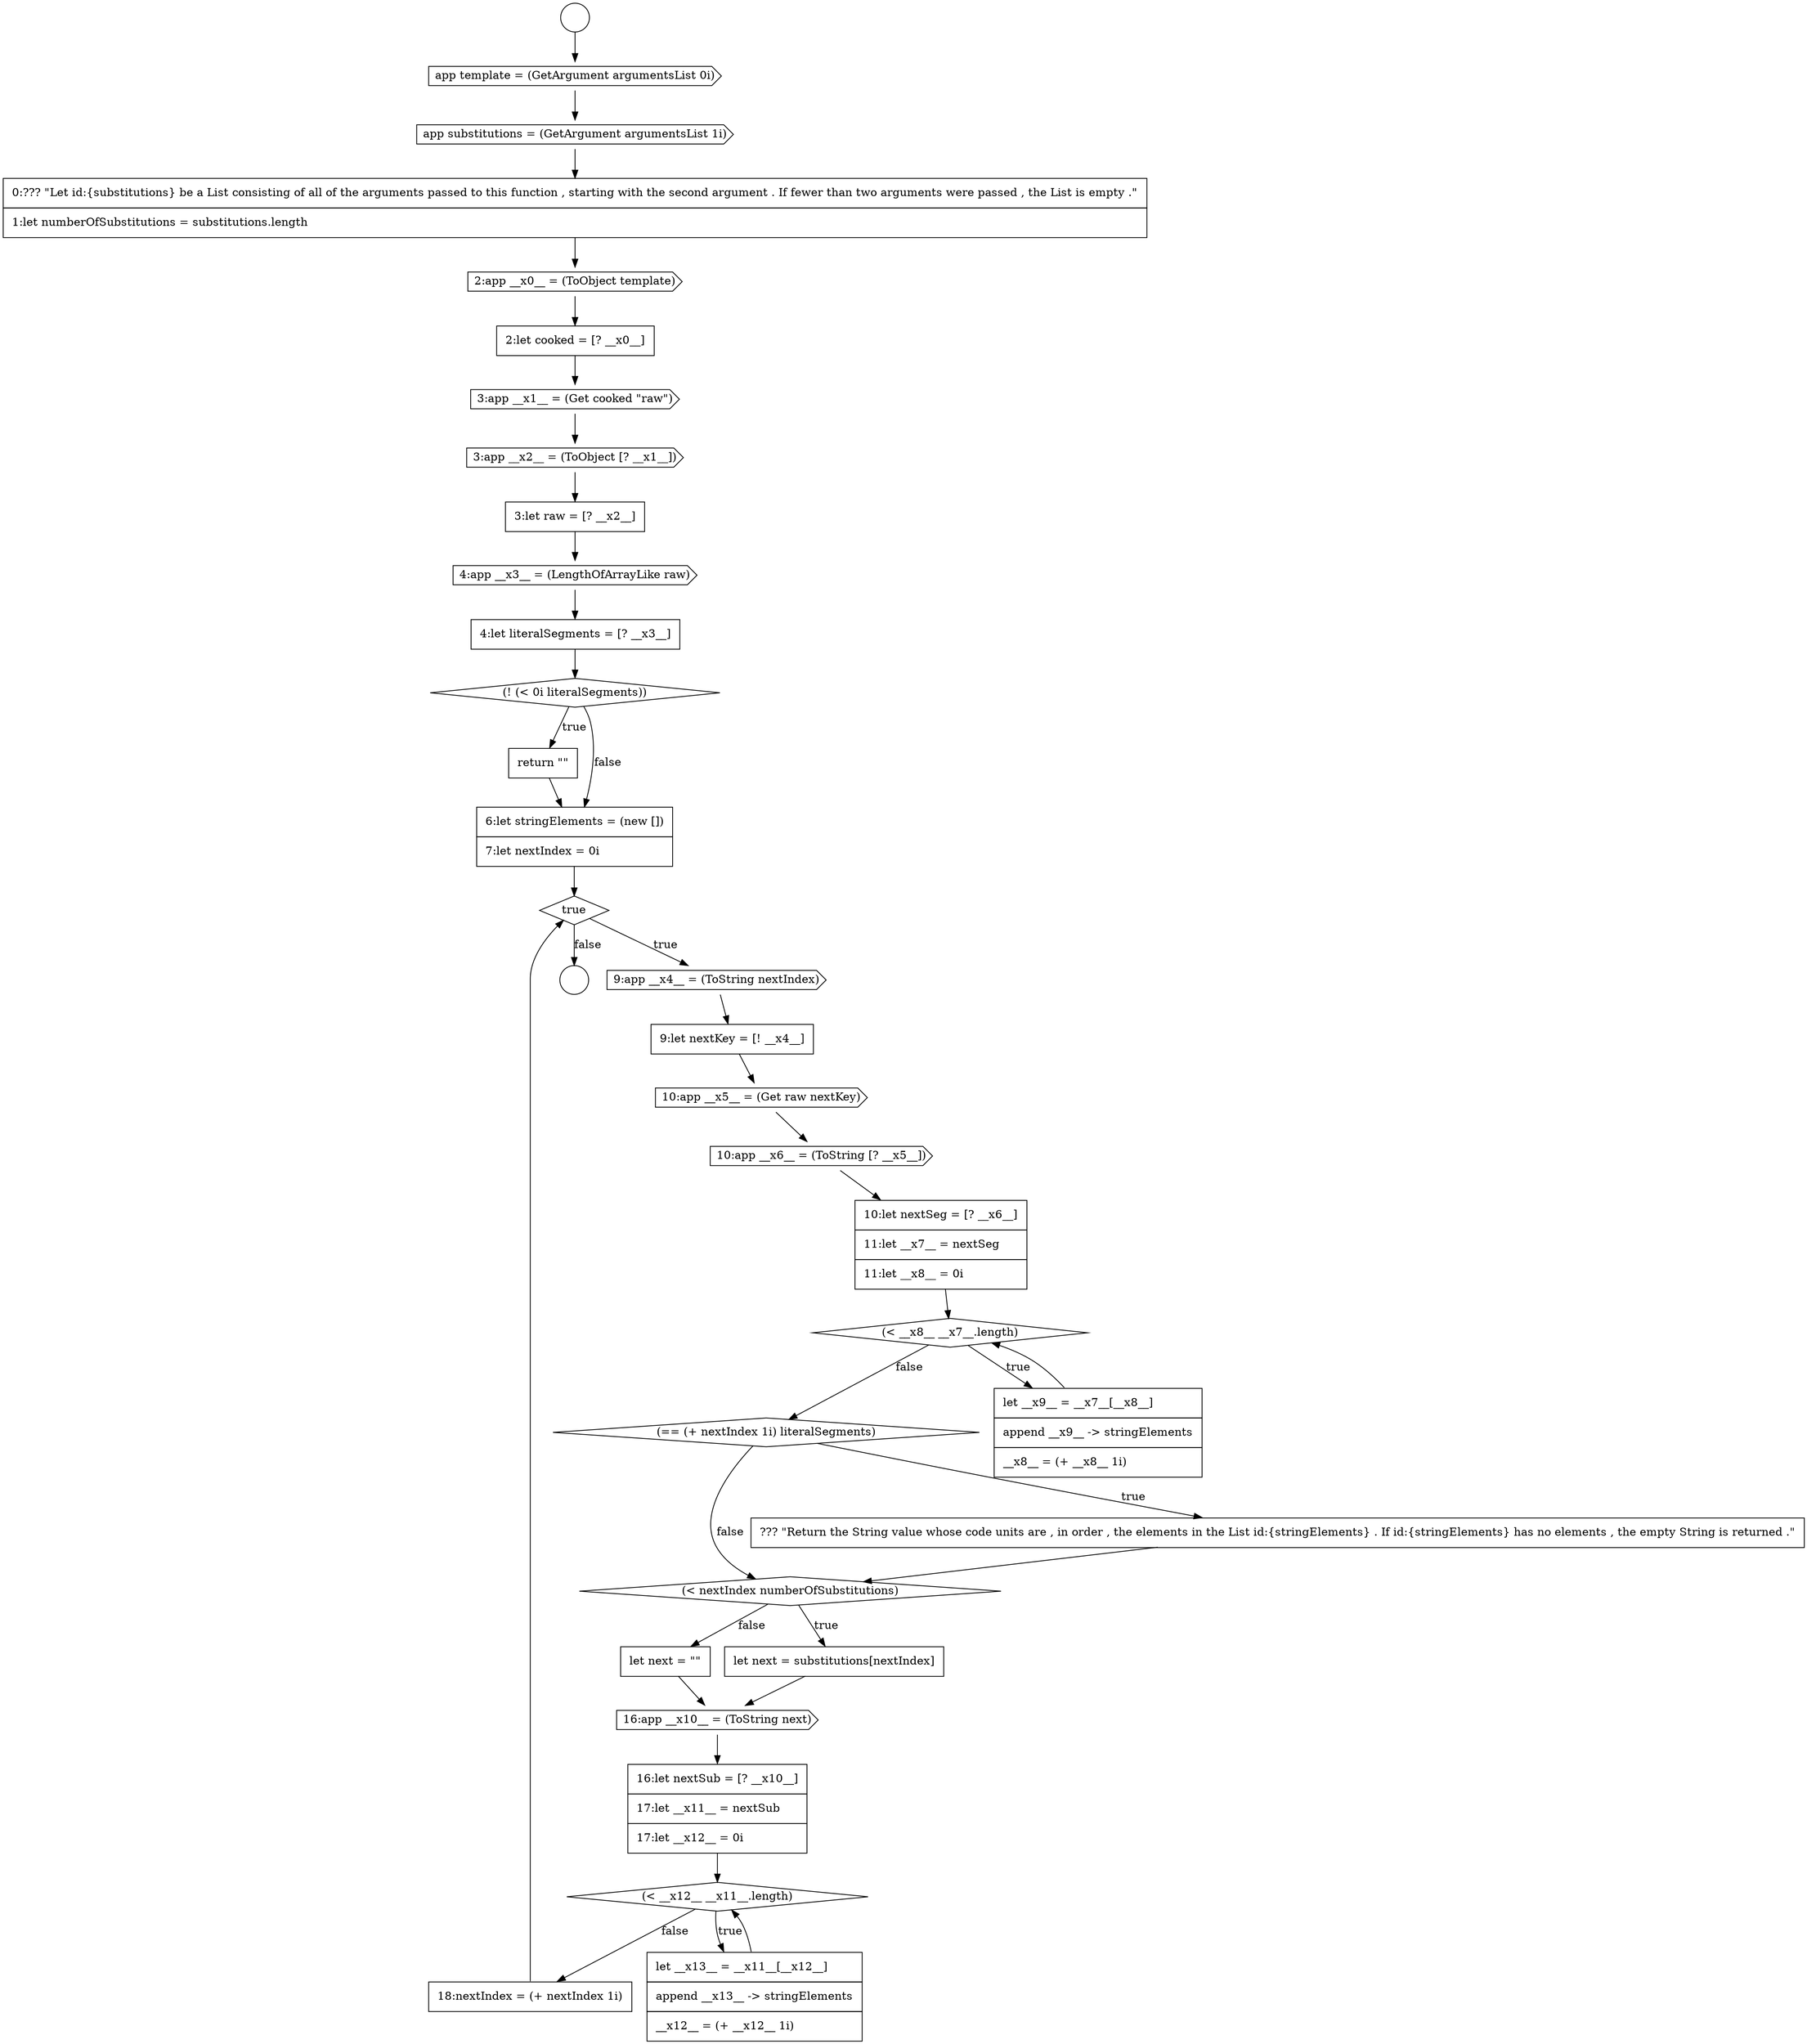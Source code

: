 digraph {
  node13586 [shape=cds, label=<<font color="black">3:app __x1__ = (Get cooked &quot;raw&quot;)</font>> color="black" fillcolor="white" style=filled]
  node13596 [shape=none, margin=0, label=<<font color="black">
    <table border="0" cellborder="1" cellspacing="0" cellpadding="10">
      <tr><td align="left">9:let nextKey = [! __x4__]</td></tr>
    </table>
  </font>> color="black" fillcolor="white" style=filled]
  node13611 [shape=none, margin=0, label=<<font color="black">
    <table border="0" cellborder="1" cellspacing="0" cellpadding="10">
      <tr><td align="left">18:nextIndex = (+ nextIndex 1i)</td></tr>
    </table>
  </font>> color="black" fillcolor="white" style=filled]
  node13608 [shape=none, margin=0, label=<<font color="black">
    <table border="0" cellborder="1" cellspacing="0" cellpadding="10">
      <tr><td align="left">16:let nextSub = [? __x10__]</td></tr>
      <tr><td align="left">17:let __x11__ = nextSub</td></tr>
      <tr><td align="left">17:let __x12__ = 0i</td></tr>
    </table>
  </font>> color="black" fillcolor="white" style=filled]
  node13580 [shape=circle label=" " color="black" fillcolor="white" style=filled]
  node13600 [shape=diamond, label=<<font color="black">(&lt; __x8__ __x7__.length)</font>> color="black" fillcolor="white" style=filled]
  node13583 [shape=none, margin=0, label=<<font color="black">
    <table border="0" cellborder="1" cellspacing="0" cellpadding="10">
      <tr><td align="left">0:??? &quot;Let id:{substitutions} be a List consisting of all of the arguments passed to this function , starting with the second argument . If fewer than two arguments were passed , the List is empty .&quot;</td></tr>
      <tr><td align="left">1:let numberOfSubstitutions = substitutions.length</td></tr>
    </table>
  </font>> color="black" fillcolor="white" style=filled]
  node13587 [shape=cds, label=<<font color="black">3:app __x2__ = (ToObject [? __x1__])</font>> color="black" fillcolor="white" style=filled]
  node13606 [shape=none, margin=0, label=<<font color="black">
    <table border="0" cellborder="1" cellspacing="0" cellpadding="10">
      <tr><td align="left">let next = &quot;&quot;</td></tr>
    </table>
  </font>> color="black" fillcolor="white" style=filled]
  node13592 [shape=none, margin=0, label=<<font color="black">
    <table border="0" cellborder="1" cellspacing="0" cellpadding="10">
      <tr><td align="left">return &quot;&quot;</td></tr>
    </table>
  </font>> color="black" fillcolor="white" style=filled]
  node13602 [shape=diamond, label=<<font color="black">(== (+ nextIndex 1i) literalSegments)</font>> color="black" fillcolor="white" style=filled]
  node13581 [shape=cds, label=<<font color="black">app template = (GetArgument argumentsList 0i)</font>> color="black" fillcolor="white" style=filled]
  node13610 [shape=none, margin=0, label=<<font color="black">
    <table border="0" cellborder="1" cellspacing="0" cellpadding="10">
      <tr><td align="left">let __x13__ = __x11__[__x12__]</td></tr>
      <tr><td align="left">append __x13__ -&gt; stringElements</td></tr>
      <tr><td align="left">__x12__ = (+ __x12__ 1i)</td></tr>
    </table>
  </font>> color="black" fillcolor="white" style=filled]
  node13590 [shape=none, margin=0, label=<<font color="black">
    <table border="0" cellborder="1" cellspacing="0" cellpadding="10">
      <tr><td align="left">4:let literalSegments = [? __x3__]</td></tr>
    </table>
  </font>> color="black" fillcolor="white" style=filled]
  node13604 [shape=diamond, label=<<font color="black">(&lt; nextIndex numberOfSubstitutions)</font>> color="black" fillcolor="white" style=filled]
  node13597 [shape=cds, label=<<font color="black">10:app __x5__ = (Get raw nextKey)</font>> color="black" fillcolor="white" style=filled]
  node13607 [shape=cds, label=<<font color="black">16:app __x10__ = (ToString next)</font>> color="black" fillcolor="white" style=filled]
  node13594 [shape=diamond, label=<<font color="black">true</font>> color="black" fillcolor="white" style=filled]
  node13591 [shape=diamond, label=<<font color="black">(! (&lt; 0i literalSegments))</font>> color="black" fillcolor="white" style=filled]
  node13603 [shape=none, margin=0, label=<<font color="black">
    <table border="0" cellborder="1" cellspacing="0" cellpadding="10">
      <tr><td align="left">??? &quot;Return the String value whose code units are , in order , the elements in the List id:{stringElements} . If id:{stringElements} has no elements , the empty String is returned .&quot;</td></tr>
    </table>
  </font>> color="black" fillcolor="white" style=filled]
  node13584 [shape=cds, label=<<font color="black">2:app __x0__ = (ToObject template)</font>> color="black" fillcolor="white" style=filled]
  node13579 [shape=circle label=" " color="black" fillcolor="white" style=filled]
  node13609 [shape=diamond, label=<<font color="black">(&lt; __x12__ __x11__.length)</font>> color="black" fillcolor="white" style=filled]
  node13582 [shape=cds, label=<<font color="black">app substitutions = (GetArgument argumentsList 1i)</font>> color="black" fillcolor="white" style=filled]
  node13588 [shape=none, margin=0, label=<<font color="black">
    <table border="0" cellborder="1" cellspacing="0" cellpadding="10">
      <tr><td align="left">3:let raw = [? __x2__]</td></tr>
    </table>
  </font>> color="black" fillcolor="white" style=filled]
  node13593 [shape=none, margin=0, label=<<font color="black">
    <table border="0" cellborder="1" cellspacing="0" cellpadding="10">
      <tr><td align="left">6:let stringElements = (new [])</td></tr>
      <tr><td align="left">7:let nextIndex = 0i</td></tr>
    </table>
  </font>> color="black" fillcolor="white" style=filled]
  node13598 [shape=cds, label=<<font color="black">10:app __x6__ = (ToString [? __x5__])</font>> color="black" fillcolor="white" style=filled]
  node13585 [shape=none, margin=0, label=<<font color="black">
    <table border="0" cellborder="1" cellspacing="0" cellpadding="10">
      <tr><td align="left">2:let cooked = [? __x0__]</td></tr>
    </table>
  </font>> color="black" fillcolor="white" style=filled]
  node13605 [shape=none, margin=0, label=<<font color="black">
    <table border="0" cellborder="1" cellspacing="0" cellpadding="10">
      <tr><td align="left">let next = substitutions[nextIndex]</td></tr>
    </table>
  </font>> color="black" fillcolor="white" style=filled]
  node13595 [shape=cds, label=<<font color="black">9:app __x4__ = (ToString nextIndex)</font>> color="black" fillcolor="white" style=filled]
  node13599 [shape=none, margin=0, label=<<font color="black">
    <table border="0" cellborder="1" cellspacing="0" cellpadding="10">
      <tr><td align="left">10:let nextSeg = [? __x6__]</td></tr>
      <tr><td align="left">11:let __x7__ = nextSeg</td></tr>
      <tr><td align="left">11:let __x8__ = 0i</td></tr>
    </table>
  </font>> color="black" fillcolor="white" style=filled]
  node13601 [shape=none, margin=0, label=<<font color="black">
    <table border="0" cellborder="1" cellspacing="0" cellpadding="10">
      <tr><td align="left">let __x9__ = __x7__[__x8__]</td></tr>
      <tr><td align="left">append __x9__ -&gt; stringElements</td></tr>
      <tr><td align="left">__x8__ = (+ __x8__ 1i)</td></tr>
    </table>
  </font>> color="black" fillcolor="white" style=filled]
  node13589 [shape=cds, label=<<font color="black">4:app __x3__ = (LengthOfArrayLike raw)</font>> color="black" fillcolor="white" style=filled]
  node13581 -> node13582 [ color="black"]
  node13584 -> node13585 [ color="black"]
  node13592 -> node13593 [ color="black"]
  node13597 -> node13598 [ color="black"]
  node13583 -> node13584 [ color="black"]
  node13609 -> node13610 [label=<<font color="black">true</font>> color="black"]
  node13609 -> node13611 [label=<<font color="black">false</font>> color="black"]
  node13591 -> node13592 [label=<<font color="black">true</font>> color="black"]
  node13591 -> node13593 [label=<<font color="black">false</font>> color="black"]
  node13593 -> node13594 [ color="black"]
  node13600 -> node13601 [label=<<font color="black">true</font>> color="black"]
  node13600 -> node13602 [label=<<font color="black">false</font>> color="black"]
  node13601 -> node13600 [ color="black"]
  node13608 -> node13609 [ color="black"]
  node13582 -> node13583 [ color="black"]
  node13604 -> node13605 [label=<<font color="black">true</font>> color="black"]
  node13604 -> node13606 [label=<<font color="black">false</font>> color="black"]
  node13606 -> node13607 [ color="black"]
  node13588 -> node13589 [ color="black"]
  node13596 -> node13597 [ color="black"]
  node13585 -> node13586 [ color="black"]
  node13589 -> node13590 [ color="black"]
  node13599 -> node13600 [ color="black"]
  node13594 -> node13595 [label=<<font color="black">true</font>> color="black"]
  node13594 -> node13580 [label=<<font color="black">false</font>> color="black"]
  node13587 -> node13588 [ color="black"]
  node13595 -> node13596 [ color="black"]
  node13610 -> node13609 [ color="black"]
  node13607 -> node13608 [ color="black"]
  node13605 -> node13607 [ color="black"]
  node13579 -> node13581 [ color="black"]
  node13611 -> node13594 [ color="black"]
  node13586 -> node13587 [ color="black"]
  node13602 -> node13603 [label=<<font color="black">true</font>> color="black"]
  node13602 -> node13604 [label=<<font color="black">false</font>> color="black"]
  node13603 -> node13604 [ color="black"]
  node13598 -> node13599 [ color="black"]
  node13590 -> node13591 [ color="black"]
}
